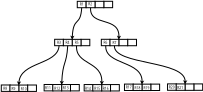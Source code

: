 <?xml version="1.0" encoding="UTF-8"?>
<dia:diagram xmlns:dia="http://www.lysator.liu.se/~alla/dia/">
  <dia:layer name="Background" visible="true" active="true">
    <dia:group>
      <dia:object type="Standard - Box" version="0" id="O0">
        <dia:attribute name="obj_pos">
          <dia:point val="3.891,-159.855"/>
        </dia:attribute>
        <dia:attribute name="obj_bb">
          <dia:rectangle val="3.876,-159.869;4.349,-159.52"/>
        </dia:attribute>
        <dia:attribute name="elem_corner">
          <dia:point val="3.891,-159.855"/>
        </dia:attribute>
        <dia:attribute name="elem_width">
          <dia:real val="0.444"/>
        </dia:attribute>
        <dia:attribute name="elem_height">
          <dia:real val="0.32"/>
        </dia:attribute>
        <dia:attribute name="border_width">
          <dia:real val="0.029"/>
        </dia:attribute>
        <dia:attribute name="show_background">
          <dia:boolean val="true"/>
        </dia:attribute>
      </dia:object>
      <dia:object type="Standard - Box" version="0" id="O1">
        <dia:attribute name="obj_pos">
          <dia:point val="5.215,-159.856"/>
        </dia:attribute>
        <dia:attribute name="obj_bb">
          <dia:rectangle val="5.201,-159.871;5.673,-159.521"/>
        </dia:attribute>
        <dia:attribute name="elem_corner">
          <dia:point val="5.215,-159.856"/>
        </dia:attribute>
        <dia:attribute name="elem_width">
          <dia:real val="0.444"/>
        </dia:attribute>
        <dia:attribute name="elem_height">
          <dia:real val="0.32"/>
        </dia:attribute>
        <dia:attribute name="border_width">
          <dia:real val="0.029"/>
        </dia:attribute>
        <dia:attribute name="show_background">
          <dia:boolean val="true"/>
        </dia:attribute>
      </dia:object>
      <dia:object type="Standard - Box" version="0" id="O2">
        <dia:attribute name="obj_pos">
          <dia:point val="4.775,-159.855"/>
        </dia:attribute>
        <dia:attribute name="obj_bb">
          <dia:rectangle val="4.761,-159.869;5.233,-159.52"/>
        </dia:attribute>
        <dia:attribute name="elem_corner">
          <dia:point val="4.775,-159.855"/>
        </dia:attribute>
        <dia:attribute name="elem_width">
          <dia:real val="0.444"/>
        </dia:attribute>
        <dia:attribute name="elem_height">
          <dia:real val="0.32"/>
        </dia:attribute>
        <dia:attribute name="border_width">
          <dia:real val="0.029"/>
        </dia:attribute>
        <dia:attribute name="show_background">
          <dia:boolean val="true"/>
        </dia:attribute>
      </dia:object>
      <dia:object type="Standard - Box" version="0" id="O3">
        <dia:attribute name="obj_pos">
          <dia:point val="4.334,-159.855"/>
        </dia:attribute>
        <dia:attribute name="obj_bb">
          <dia:rectangle val="4.32,-159.87;4.792,-159.521"/>
        </dia:attribute>
        <dia:attribute name="elem_corner">
          <dia:point val="4.334,-159.855"/>
        </dia:attribute>
        <dia:attribute name="elem_width">
          <dia:real val="0.444"/>
        </dia:attribute>
        <dia:attribute name="elem_height">
          <dia:real val="0.32"/>
        </dia:attribute>
        <dia:attribute name="border_width">
          <dia:real val="0.029"/>
        </dia:attribute>
        <dia:attribute name="show_background">
          <dia:boolean val="true"/>
        </dia:attribute>
      </dia:object>
      <dia:object type="Standard - Box" version="0" id="O4">
        <dia:attribute name="obj_pos">
          <dia:point val="2.76,-157.956"/>
        </dia:attribute>
        <dia:attribute name="obj_bb">
          <dia:rectangle val="2.745,-157.97;3.218,-157.621"/>
        </dia:attribute>
        <dia:attribute name="elem_corner">
          <dia:point val="2.76,-157.956"/>
        </dia:attribute>
        <dia:attribute name="elem_width">
          <dia:real val="0.444"/>
        </dia:attribute>
        <dia:attribute name="elem_height">
          <dia:real val="0.32"/>
        </dia:attribute>
        <dia:attribute name="border_width">
          <dia:real val="0.029"/>
        </dia:attribute>
        <dia:attribute name="show_background">
          <dia:boolean val="true"/>
        </dia:attribute>
      </dia:object>
      <dia:object type="Standard - Box" version="0" id="O5">
        <dia:attribute name="obj_pos">
          <dia:point val="4.074,-157.955"/>
        </dia:attribute>
        <dia:attribute name="obj_bb">
          <dia:rectangle val="4.059,-157.969;4.532,-157.62"/>
        </dia:attribute>
        <dia:attribute name="elem_corner">
          <dia:point val="4.074,-157.955"/>
        </dia:attribute>
        <dia:attribute name="elem_width">
          <dia:real val="0.444"/>
        </dia:attribute>
        <dia:attribute name="elem_height">
          <dia:real val="0.32"/>
        </dia:attribute>
        <dia:attribute name="border_width">
          <dia:real val="0.029"/>
        </dia:attribute>
        <dia:attribute name="show_background">
          <dia:boolean val="true"/>
        </dia:attribute>
      </dia:object>
      <dia:object type="Standard - Box" version="0" id="O6">
        <dia:attribute name="obj_pos">
          <dia:point val="3.634,-157.953"/>
        </dia:attribute>
        <dia:attribute name="obj_bb">
          <dia:rectangle val="3.619,-157.967;4.092,-157.618"/>
        </dia:attribute>
        <dia:attribute name="elem_corner">
          <dia:point val="3.634,-157.953"/>
        </dia:attribute>
        <dia:attribute name="elem_width">
          <dia:real val="0.444"/>
        </dia:attribute>
        <dia:attribute name="elem_height">
          <dia:real val="0.32"/>
        </dia:attribute>
        <dia:attribute name="border_width">
          <dia:real val="0.029"/>
        </dia:attribute>
        <dia:attribute name="show_background">
          <dia:boolean val="true"/>
        </dia:attribute>
      </dia:object>
      <dia:object type="Standard - Box" version="0" id="O7">
        <dia:attribute name="obj_pos">
          <dia:point val="3.193,-157.954"/>
        </dia:attribute>
        <dia:attribute name="obj_bb">
          <dia:rectangle val="3.178,-157.968;3.65,-157.619"/>
        </dia:attribute>
        <dia:attribute name="elem_corner">
          <dia:point val="3.193,-157.954"/>
        </dia:attribute>
        <dia:attribute name="elem_width">
          <dia:real val="0.444"/>
        </dia:attribute>
        <dia:attribute name="elem_height">
          <dia:real val="0.32"/>
        </dia:attribute>
        <dia:attribute name="border_width">
          <dia:real val="0.029"/>
        </dia:attribute>
        <dia:attribute name="show_background">
          <dia:boolean val="true"/>
        </dia:attribute>
      </dia:object>
      <dia:object type="Standard - Box" version="0" id="O8">
        <dia:attribute name="obj_pos">
          <dia:point val="0.092,-155.671"/>
        </dia:attribute>
        <dia:attribute name="obj_bb">
          <dia:rectangle val="0.078,-155.685;0.55,-155.336"/>
        </dia:attribute>
        <dia:attribute name="elem_corner">
          <dia:point val="0.092,-155.671"/>
        </dia:attribute>
        <dia:attribute name="elem_width">
          <dia:real val="0.444"/>
        </dia:attribute>
        <dia:attribute name="elem_height">
          <dia:real val="0.32"/>
        </dia:attribute>
        <dia:attribute name="border_width">
          <dia:real val="0.029"/>
        </dia:attribute>
        <dia:attribute name="show_background">
          <dia:boolean val="true"/>
        </dia:attribute>
      </dia:object>
      <dia:object type="Standard - Box" version="0" id="O9">
        <dia:attribute name="obj_pos">
          <dia:point val="1.406,-155.67"/>
        </dia:attribute>
        <dia:attribute name="obj_bb">
          <dia:rectangle val="1.392,-155.684;1.864,-155.335"/>
        </dia:attribute>
        <dia:attribute name="elem_corner">
          <dia:point val="1.406,-155.67"/>
        </dia:attribute>
        <dia:attribute name="elem_width">
          <dia:real val="0.444"/>
        </dia:attribute>
        <dia:attribute name="elem_height">
          <dia:real val="0.32"/>
        </dia:attribute>
        <dia:attribute name="border_width">
          <dia:real val="0.029"/>
        </dia:attribute>
        <dia:attribute name="show_background">
          <dia:boolean val="true"/>
        </dia:attribute>
      </dia:object>
      <dia:object type="Standard - Box" version="0" id="O10">
        <dia:attribute name="obj_pos">
          <dia:point val="0.966,-155.668"/>
        </dia:attribute>
        <dia:attribute name="obj_bb">
          <dia:rectangle val="0.952,-155.682;1.424,-155.333"/>
        </dia:attribute>
        <dia:attribute name="elem_corner">
          <dia:point val="0.966,-155.668"/>
        </dia:attribute>
        <dia:attribute name="elem_width">
          <dia:real val="0.444"/>
        </dia:attribute>
        <dia:attribute name="elem_height">
          <dia:real val="0.32"/>
        </dia:attribute>
        <dia:attribute name="border_width">
          <dia:real val="0.029"/>
        </dia:attribute>
        <dia:attribute name="show_background">
          <dia:boolean val="true"/>
        </dia:attribute>
      </dia:object>
      <dia:object type="Standard - Box" version="0" id="O11">
        <dia:attribute name="obj_pos">
          <dia:point val="0.525,-155.669"/>
        </dia:attribute>
        <dia:attribute name="obj_bb">
          <dia:rectangle val="0.511,-155.683;0.983,-155.334"/>
        </dia:attribute>
        <dia:attribute name="elem_corner">
          <dia:point val="0.525,-155.669"/>
        </dia:attribute>
        <dia:attribute name="elem_width">
          <dia:real val="0.444"/>
        </dia:attribute>
        <dia:attribute name="elem_height">
          <dia:real val="0.32"/>
        </dia:attribute>
        <dia:attribute name="border_width">
          <dia:real val="0.029"/>
        </dia:attribute>
        <dia:attribute name="show_background">
          <dia:boolean val="true"/>
        </dia:attribute>
      </dia:object>
      <dia:object type="Standard - Box" version="0" id="O12">
        <dia:attribute name="obj_pos">
          <dia:point val="5.094,-157.956"/>
        </dia:attribute>
        <dia:attribute name="obj_bb">
          <dia:rectangle val="5.08,-157.97;5.552,-157.621"/>
        </dia:attribute>
        <dia:attribute name="elem_corner">
          <dia:point val="5.094,-157.956"/>
        </dia:attribute>
        <dia:attribute name="elem_width">
          <dia:real val="0.444"/>
        </dia:attribute>
        <dia:attribute name="elem_height">
          <dia:real val="0.32"/>
        </dia:attribute>
        <dia:attribute name="border_width">
          <dia:real val="0.029"/>
        </dia:attribute>
        <dia:attribute name="show_background">
          <dia:boolean val="true"/>
        </dia:attribute>
      </dia:object>
      <dia:object type="Standard - Box" version="0" id="O13">
        <dia:attribute name="obj_pos">
          <dia:point val="6.408,-157.954"/>
        </dia:attribute>
        <dia:attribute name="obj_bb">
          <dia:rectangle val="6.394,-157.969;6.866,-157.62"/>
        </dia:attribute>
        <dia:attribute name="elem_corner">
          <dia:point val="6.408,-157.954"/>
        </dia:attribute>
        <dia:attribute name="elem_width">
          <dia:real val="0.444"/>
        </dia:attribute>
        <dia:attribute name="elem_height">
          <dia:real val="0.32"/>
        </dia:attribute>
        <dia:attribute name="border_width">
          <dia:real val="0.029"/>
        </dia:attribute>
        <dia:attribute name="show_background">
          <dia:boolean val="true"/>
        </dia:attribute>
      </dia:object>
      <dia:object type="Standard - Box" version="0" id="O14">
        <dia:attribute name="obj_pos">
          <dia:point val="5.968,-157.953"/>
        </dia:attribute>
        <dia:attribute name="obj_bb">
          <dia:rectangle val="5.954,-157.967;6.426,-157.618"/>
        </dia:attribute>
        <dia:attribute name="elem_corner">
          <dia:point val="5.968,-157.953"/>
        </dia:attribute>
        <dia:attribute name="elem_width">
          <dia:real val="0.444"/>
        </dia:attribute>
        <dia:attribute name="elem_height">
          <dia:real val="0.32"/>
        </dia:attribute>
        <dia:attribute name="border_width">
          <dia:real val="0.029"/>
        </dia:attribute>
        <dia:attribute name="show_background">
          <dia:boolean val="true"/>
        </dia:attribute>
      </dia:object>
      <dia:object type="Standard - Box" version="0" id="O15">
        <dia:attribute name="obj_pos">
          <dia:point val="5.527,-157.954"/>
        </dia:attribute>
        <dia:attribute name="obj_bb">
          <dia:rectangle val="5.513,-157.968;5.985,-157.619"/>
        </dia:attribute>
        <dia:attribute name="elem_corner">
          <dia:point val="5.527,-157.954"/>
        </dia:attribute>
        <dia:attribute name="elem_width">
          <dia:real val="0.444"/>
        </dia:attribute>
        <dia:attribute name="elem_height">
          <dia:real val="0.32"/>
        </dia:attribute>
        <dia:attribute name="border_width">
          <dia:real val="0.029"/>
        </dia:attribute>
        <dia:attribute name="show_background">
          <dia:boolean val="true"/>
        </dia:attribute>
      </dia:object>
      <dia:object type="Standard - Box" version="0" id="O16">
        <dia:attribute name="obj_pos">
          <dia:point val="2.234,-155.696"/>
        </dia:attribute>
        <dia:attribute name="obj_bb">
          <dia:rectangle val="2.22,-155.71;2.692,-155.361"/>
        </dia:attribute>
        <dia:attribute name="elem_corner">
          <dia:point val="2.234,-155.696"/>
        </dia:attribute>
        <dia:attribute name="elem_width">
          <dia:real val="0.444"/>
        </dia:attribute>
        <dia:attribute name="elem_height">
          <dia:real val="0.32"/>
        </dia:attribute>
        <dia:attribute name="border_width">
          <dia:real val="0.029"/>
        </dia:attribute>
        <dia:attribute name="show_background">
          <dia:boolean val="true"/>
        </dia:attribute>
      </dia:object>
      <dia:object type="Standard - Box" version="0" id="O17">
        <dia:attribute name="obj_pos">
          <dia:point val="3.548,-155.695"/>
        </dia:attribute>
        <dia:attribute name="obj_bb">
          <dia:rectangle val="3.534,-155.709;4.006,-155.36"/>
        </dia:attribute>
        <dia:attribute name="elem_corner">
          <dia:point val="3.548,-155.695"/>
        </dia:attribute>
        <dia:attribute name="elem_width">
          <dia:real val="0.444"/>
        </dia:attribute>
        <dia:attribute name="elem_height">
          <dia:real val="0.32"/>
        </dia:attribute>
        <dia:attribute name="border_width">
          <dia:real val="0.029"/>
        </dia:attribute>
        <dia:attribute name="show_background">
          <dia:boolean val="true"/>
        </dia:attribute>
      </dia:object>
      <dia:object type="Standard - Box" version="0" id="O18">
        <dia:attribute name="obj_pos">
          <dia:point val="3.108,-155.693"/>
        </dia:attribute>
        <dia:attribute name="obj_bb">
          <dia:rectangle val="3.094,-155.707;3.566,-155.358"/>
        </dia:attribute>
        <dia:attribute name="elem_corner">
          <dia:point val="3.108,-155.693"/>
        </dia:attribute>
        <dia:attribute name="elem_width">
          <dia:real val="0.444"/>
        </dia:attribute>
        <dia:attribute name="elem_height">
          <dia:real val="0.32"/>
        </dia:attribute>
        <dia:attribute name="border_width">
          <dia:real val="0.029"/>
        </dia:attribute>
        <dia:attribute name="show_background">
          <dia:boolean val="true"/>
        </dia:attribute>
      </dia:object>
      <dia:object type="Standard - Box" version="0" id="O19">
        <dia:attribute name="obj_pos">
          <dia:point val="2.667,-155.694"/>
        </dia:attribute>
        <dia:attribute name="obj_bb">
          <dia:rectangle val="2.652,-155.708;3.125,-155.359"/>
        </dia:attribute>
        <dia:attribute name="elem_corner">
          <dia:point val="2.667,-155.694"/>
        </dia:attribute>
        <dia:attribute name="elem_width">
          <dia:real val="0.444"/>
        </dia:attribute>
        <dia:attribute name="elem_height">
          <dia:real val="0.32"/>
        </dia:attribute>
        <dia:attribute name="border_width">
          <dia:real val="0.029"/>
        </dia:attribute>
        <dia:attribute name="show_background">
          <dia:boolean val="true"/>
        </dia:attribute>
      </dia:object>
      <dia:object type="Standard - Box" version="0" id="O20">
        <dia:attribute name="obj_pos">
          <dia:point val="4.236,-155.693"/>
        </dia:attribute>
        <dia:attribute name="obj_bb">
          <dia:rectangle val="4.222,-155.708;4.694,-155.359"/>
        </dia:attribute>
        <dia:attribute name="elem_corner">
          <dia:point val="4.236,-155.693"/>
        </dia:attribute>
        <dia:attribute name="elem_width">
          <dia:real val="0.444"/>
        </dia:attribute>
        <dia:attribute name="elem_height">
          <dia:real val="0.32"/>
        </dia:attribute>
        <dia:attribute name="border_width">
          <dia:real val="0.029"/>
        </dia:attribute>
        <dia:attribute name="show_background">
          <dia:boolean val="true"/>
        </dia:attribute>
      </dia:object>
      <dia:object type="Standard - Box" version="0" id="O21">
        <dia:attribute name="obj_pos">
          <dia:point val="5.55,-155.692"/>
        </dia:attribute>
        <dia:attribute name="obj_bb">
          <dia:rectangle val="5.536,-155.706;6.008,-155.357"/>
        </dia:attribute>
        <dia:attribute name="elem_corner">
          <dia:point val="5.55,-155.692"/>
        </dia:attribute>
        <dia:attribute name="elem_width">
          <dia:real val="0.444"/>
        </dia:attribute>
        <dia:attribute name="elem_height">
          <dia:real val="0.32"/>
        </dia:attribute>
        <dia:attribute name="border_width">
          <dia:real val="0.029"/>
        </dia:attribute>
        <dia:attribute name="show_background">
          <dia:boolean val="true"/>
        </dia:attribute>
      </dia:object>
      <dia:object type="Standard - Box" version="0" id="O22">
        <dia:attribute name="obj_pos">
          <dia:point val="5.11,-155.69"/>
        </dia:attribute>
        <dia:attribute name="obj_bb">
          <dia:rectangle val="5.096,-155.705;5.568,-155.356"/>
        </dia:attribute>
        <dia:attribute name="elem_corner">
          <dia:point val="5.11,-155.69"/>
        </dia:attribute>
        <dia:attribute name="elem_width">
          <dia:real val="0.444"/>
        </dia:attribute>
        <dia:attribute name="elem_height">
          <dia:real val="0.32"/>
        </dia:attribute>
        <dia:attribute name="border_width">
          <dia:real val="0.029"/>
        </dia:attribute>
        <dia:attribute name="show_background">
          <dia:boolean val="true"/>
        </dia:attribute>
      </dia:object>
      <dia:object type="Standard - Box" version="0" id="O23">
        <dia:attribute name="obj_pos">
          <dia:point val="4.669,-155.691"/>
        </dia:attribute>
        <dia:attribute name="obj_bb">
          <dia:rectangle val="4.655,-155.706;5.127,-155.357"/>
        </dia:attribute>
        <dia:attribute name="elem_corner">
          <dia:point val="4.669,-155.691"/>
        </dia:attribute>
        <dia:attribute name="elem_width">
          <dia:real val="0.444"/>
        </dia:attribute>
        <dia:attribute name="elem_height">
          <dia:real val="0.32"/>
        </dia:attribute>
        <dia:attribute name="border_width">
          <dia:real val="0.029"/>
        </dia:attribute>
        <dia:attribute name="show_background">
          <dia:boolean val="true"/>
        </dia:attribute>
      </dia:object>
      <dia:object type="Standard - Box" version="0" id="O24">
        <dia:attribute name="obj_pos">
          <dia:point val="6.251,-155.716"/>
        </dia:attribute>
        <dia:attribute name="obj_bb">
          <dia:rectangle val="6.237,-155.73;6.709,-155.381"/>
        </dia:attribute>
        <dia:attribute name="elem_corner">
          <dia:point val="6.251,-155.716"/>
        </dia:attribute>
        <dia:attribute name="elem_width">
          <dia:real val="0.444"/>
        </dia:attribute>
        <dia:attribute name="elem_height">
          <dia:real val="0.32"/>
        </dia:attribute>
        <dia:attribute name="border_width">
          <dia:real val="0.029"/>
        </dia:attribute>
        <dia:attribute name="show_background">
          <dia:boolean val="true"/>
        </dia:attribute>
      </dia:object>
      <dia:object type="Standard - Box" version="0" id="O25">
        <dia:attribute name="obj_pos">
          <dia:point val="7.565,-155.715"/>
        </dia:attribute>
        <dia:attribute name="obj_bb">
          <dia:rectangle val="7.551,-155.729;8.023,-155.38"/>
        </dia:attribute>
        <dia:attribute name="elem_corner">
          <dia:point val="7.565,-155.715"/>
        </dia:attribute>
        <dia:attribute name="elem_width">
          <dia:real val="0.444"/>
        </dia:attribute>
        <dia:attribute name="elem_height">
          <dia:real val="0.32"/>
        </dia:attribute>
        <dia:attribute name="border_width">
          <dia:real val="0.029"/>
        </dia:attribute>
        <dia:attribute name="show_background">
          <dia:boolean val="true"/>
        </dia:attribute>
      </dia:object>
      <dia:object type="Standard - Box" version="0" id="O26">
        <dia:attribute name="obj_pos">
          <dia:point val="7.125,-155.713"/>
        </dia:attribute>
        <dia:attribute name="obj_bb">
          <dia:rectangle val="7.111,-155.727;7.583,-155.378"/>
        </dia:attribute>
        <dia:attribute name="elem_corner">
          <dia:point val="7.125,-155.713"/>
        </dia:attribute>
        <dia:attribute name="elem_width">
          <dia:real val="0.444"/>
        </dia:attribute>
        <dia:attribute name="elem_height">
          <dia:real val="0.32"/>
        </dia:attribute>
        <dia:attribute name="border_width">
          <dia:real val="0.029"/>
        </dia:attribute>
        <dia:attribute name="show_background">
          <dia:boolean val="true"/>
        </dia:attribute>
      </dia:object>
      <dia:object type="Standard - Box" version="0" id="O27">
        <dia:attribute name="obj_pos">
          <dia:point val="6.684,-155.714"/>
        </dia:attribute>
        <dia:attribute name="obj_bb">
          <dia:rectangle val="6.67,-155.728;7.142,-155.379"/>
        </dia:attribute>
        <dia:attribute name="elem_corner">
          <dia:point val="6.684,-155.714"/>
        </dia:attribute>
        <dia:attribute name="elem_width">
          <dia:real val="0.444"/>
        </dia:attribute>
        <dia:attribute name="elem_height">
          <dia:real val="0.32"/>
        </dia:attribute>
        <dia:attribute name="border_width">
          <dia:real val="0.029"/>
        </dia:attribute>
        <dia:attribute name="show_background">
          <dia:boolean val="true"/>
        </dia:attribute>
      </dia:object>
      <dia:object type="Standard - Box" version="0" id="O28">
        <dia:attribute name="obj_pos">
          <dia:point val="8.404,-155.726"/>
        </dia:attribute>
        <dia:attribute name="obj_bb">
          <dia:rectangle val="8.389,-155.74;8.862,-155.391"/>
        </dia:attribute>
        <dia:attribute name="elem_corner">
          <dia:point val="8.404,-155.726"/>
        </dia:attribute>
        <dia:attribute name="elem_width">
          <dia:real val="0.444"/>
        </dia:attribute>
        <dia:attribute name="elem_height">
          <dia:real val="0.32"/>
        </dia:attribute>
        <dia:attribute name="border_width">
          <dia:real val="0.029"/>
        </dia:attribute>
        <dia:attribute name="show_background">
          <dia:boolean val="true"/>
        </dia:attribute>
      </dia:object>
      <dia:object type="Standard - Box" version="0" id="O29">
        <dia:attribute name="obj_pos">
          <dia:point val="9.718,-155.725"/>
        </dia:attribute>
        <dia:attribute name="obj_bb">
          <dia:rectangle val="9.703,-155.739;10.176,-155.39"/>
        </dia:attribute>
        <dia:attribute name="elem_corner">
          <dia:point val="9.718,-155.725"/>
        </dia:attribute>
        <dia:attribute name="elem_width">
          <dia:real val="0.444"/>
        </dia:attribute>
        <dia:attribute name="elem_height">
          <dia:real val="0.32"/>
        </dia:attribute>
        <dia:attribute name="border_width">
          <dia:real val="0.029"/>
        </dia:attribute>
        <dia:attribute name="show_background">
          <dia:boolean val="true"/>
        </dia:attribute>
      </dia:object>
      <dia:object type="Standard - Box" version="0" id="O30">
        <dia:attribute name="obj_pos">
          <dia:point val="9.278,-155.723"/>
        </dia:attribute>
        <dia:attribute name="obj_bb">
          <dia:rectangle val="9.263,-155.737;9.736,-155.388"/>
        </dia:attribute>
        <dia:attribute name="elem_corner">
          <dia:point val="9.278,-155.723"/>
        </dia:attribute>
        <dia:attribute name="elem_width">
          <dia:real val="0.444"/>
        </dia:attribute>
        <dia:attribute name="elem_height">
          <dia:real val="0.32"/>
        </dia:attribute>
        <dia:attribute name="border_width">
          <dia:real val="0.029"/>
        </dia:attribute>
        <dia:attribute name="show_background">
          <dia:boolean val="true"/>
        </dia:attribute>
      </dia:object>
      <dia:object type="Standard - Box" version="0" id="O31">
        <dia:attribute name="obj_pos">
          <dia:point val="8.837,-155.724"/>
        </dia:attribute>
        <dia:attribute name="obj_bb">
          <dia:rectangle val="8.822,-155.738;9.294,-155.389"/>
        </dia:attribute>
        <dia:attribute name="elem_corner">
          <dia:point val="8.837,-155.724"/>
        </dia:attribute>
        <dia:attribute name="elem_width">
          <dia:real val="0.444"/>
        </dia:attribute>
        <dia:attribute name="elem_height">
          <dia:real val="0.32"/>
        </dia:attribute>
        <dia:attribute name="border_width">
          <dia:real val="0.029"/>
        </dia:attribute>
        <dia:attribute name="show_background">
          <dia:boolean val="true"/>
        </dia:attribute>
      </dia:object>
      <dia:object type="Standard - BezierLine" version="0" id="O32">
        <dia:attribute name="obj_pos">
          <dia:point val="4.113,-159.534"/>
        </dia:attribute>
        <dia:attribute name="obj_bb">
          <dia:rectangle val="3.561,-159.55;4.128,-157.954"/>
        </dia:attribute>
        <dia:attribute name="bez_points">
          <dia:point val="4.113,-159.534"/>
          <dia:point val="4.054,-158.555"/>
          <dia:point val="3.69,-159.143"/>
          <dia:point val="3.636,-157.954"/>
        </dia:attribute>
        <dia:attribute name="corner_types">
          <dia:enum val="0"/>
          <dia:enum val="0"/>
        </dia:attribute>
        <dia:attribute name="line_width">
          <dia:real val="0.029"/>
        </dia:attribute>
        <dia:attribute name="end_arrow">
          <dia:enum val="22"/>
        </dia:attribute>
        <dia:attribute name="end_arrow_length">
          <dia:real val="0.1"/>
        </dia:attribute>
        <dia:attribute name="end_arrow_width">
          <dia:real val="0.1"/>
        </dia:attribute>
        <dia:connections>
          <dia:connection handle="0" to="O0" connection="6"/>
          <dia:connection handle="3" to="O7" connection="2"/>
        </dia:connections>
      </dia:object>
      <dia:object type="Standard - BezierLine" version="0" id="O33">
        <dia:attribute name="obj_pos">
          <dia:point val="4.556,-159.535"/>
        </dia:attribute>
        <dia:attribute name="obj_bb">
          <dia:rectangle val="4.54,-159.55;6.058,-157.953"/>
        </dia:attribute>
        <dia:attribute name="bez_points">
          <dia:point val="4.556,-159.535"/>
          <dia:point val="4.498,-158.556"/>
          <dia:point val="6.022,-159.142"/>
          <dia:point val="5.968,-157.953"/>
        </dia:attribute>
        <dia:attribute name="corner_types">
          <dia:enum val="0"/>
          <dia:enum val="0"/>
        </dia:attribute>
        <dia:attribute name="line_width">
          <dia:real val="0.029"/>
        </dia:attribute>
        <dia:attribute name="end_arrow">
          <dia:enum val="22"/>
        </dia:attribute>
        <dia:attribute name="end_arrow_length">
          <dia:real val="0.1"/>
        </dia:attribute>
        <dia:attribute name="end_arrow_width">
          <dia:real val="0.1"/>
        </dia:attribute>
        <dia:connections>
          <dia:connection handle="0" to="O3" connection="6"/>
          <dia:connection handle="3" to="O14" connection="0"/>
        </dia:connections>
      </dia:object>
      <dia:object type="Standard - BezierLine" version="0" id="O34">
        <dia:attribute name="obj_pos">
          <dia:point val="3.414,-157.633"/>
        </dia:attribute>
        <dia:attribute name="obj_bb">
          <dia:rectangle val="3.036,-157.649;3.43,-155.694"/>
        </dia:attribute>
        <dia:attribute name="bez_points">
          <dia:point val="3.414,-157.633"/>
          <dia:point val="3.356,-156.654"/>
          <dia:point val="3.164,-156.883"/>
          <dia:point val="3.11,-155.694"/>
        </dia:attribute>
        <dia:attribute name="corner_types">
          <dia:enum val="0"/>
          <dia:enum val="0"/>
        </dia:attribute>
        <dia:attribute name="line_width">
          <dia:real val="0.029"/>
        </dia:attribute>
        <dia:attribute name="end_arrow">
          <dia:enum val="22"/>
        </dia:attribute>
        <dia:attribute name="end_arrow_length">
          <dia:real val="0.1"/>
        </dia:attribute>
        <dia:attribute name="end_arrow_width">
          <dia:real val="0.1"/>
        </dia:attribute>
        <dia:connections>
          <dia:connection handle="0" to="O7" connection="6"/>
          <dia:connection handle="3" to="O19" connection="2"/>
        </dia:connections>
      </dia:object>
      <dia:object type="Standard - BezierLine" version="0" id="O35">
        <dia:attribute name="obj_pos">
          <dia:point val="2.981,-157.635"/>
        </dia:attribute>
        <dia:attribute name="obj_bb">
          <dia:rectangle val="0.894,-157.651;2.997,-155.669"/>
        </dia:attribute>
        <dia:attribute name="bez_points">
          <dia:point val="2.981,-157.635"/>
          <dia:point val="2.923,-156.656"/>
          <dia:point val="1.022,-156.858"/>
          <dia:point val="0.968,-155.669"/>
        </dia:attribute>
        <dia:attribute name="corner_types">
          <dia:enum val="0"/>
          <dia:enum val="0"/>
        </dia:attribute>
        <dia:attribute name="line_width">
          <dia:real val="0.029"/>
        </dia:attribute>
        <dia:attribute name="end_arrow">
          <dia:enum val="22"/>
        </dia:attribute>
        <dia:attribute name="end_arrow_length">
          <dia:real val="0.1"/>
        </dia:attribute>
        <dia:attribute name="end_arrow_width">
          <dia:real val="0.1"/>
        </dia:attribute>
        <dia:connections>
          <dia:connection handle="0" to="O4" connection="6"/>
          <dia:connection handle="3" to="O11" connection="2"/>
        </dia:connections>
      </dia:object>
      <dia:object type="Standard - BezierLine" version="0" id="O36">
        <dia:attribute name="obj_pos">
          <dia:point val="3.855,-157.633"/>
        </dia:attribute>
        <dia:attribute name="obj_bb">
          <dia:rectangle val="3.839,-157.648;5.202,-155.691"/>
        </dia:attribute>
        <dia:attribute name="bez_points">
          <dia:point val="3.855,-157.633"/>
          <dia:point val="3.797,-156.653"/>
          <dia:point val="5.167,-156.88"/>
          <dia:point val="5.113,-155.691"/>
        </dia:attribute>
        <dia:attribute name="corner_types">
          <dia:enum val="0"/>
          <dia:enum val="0"/>
        </dia:attribute>
        <dia:attribute name="line_width">
          <dia:real val="0.029"/>
        </dia:attribute>
        <dia:attribute name="end_arrow">
          <dia:enum val="22"/>
        </dia:attribute>
        <dia:attribute name="end_arrow_length">
          <dia:real val="0.1"/>
        </dia:attribute>
        <dia:attribute name="end_arrow_width">
          <dia:real val="0.1"/>
        </dia:attribute>
        <dia:connections>
          <dia:connection handle="0" to="O6" connection="6"/>
          <dia:connection handle="3" to="O23" connection="2"/>
        </dia:connections>
      </dia:object>
      <dia:object type="Standard - BezierLine" version="0" id="O37">
        <dia:attribute name="obj_pos">
          <dia:point val="5.316,-157.635"/>
        </dia:attribute>
        <dia:attribute name="obj_bb">
          <dia:rectangle val="5.3,-157.651;7.215,-155.713"/>
        </dia:attribute>
        <dia:attribute name="bez_points">
          <dia:point val="5.316,-157.635"/>
          <dia:point val="5.258,-156.656"/>
          <dia:point val="7.179,-156.902"/>
          <dia:point val="7.125,-155.713"/>
        </dia:attribute>
        <dia:attribute name="corner_types">
          <dia:enum val="0"/>
          <dia:enum val="0"/>
        </dia:attribute>
        <dia:attribute name="line_width">
          <dia:real val="0.029"/>
        </dia:attribute>
        <dia:attribute name="end_arrow">
          <dia:enum val="22"/>
        </dia:attribute>
        <dia:attribute name="end_arrow_length">
          <dia:real val="0.1"/>
        </dia:attribute>
        <dia:attribute name="end_arrow_width">
          <dia:real val="0.1"/>
        </dia:attribute>
        <dia:connections>
          <dia:connection handle="0" to="O12" connection="6"/>
          <dia:connection handle="3" to="O26" connection="0"/>
        </dia:connections>
      </dia:object>
      <dia:object type="Standard - BezierLine" version="0" id="O38">
        <dia:attribute name="obj_pos">
          <dia:point val="5.749,-157.633"/>
        </dia:attribute>
        <dia:attribute name="obj_bb">
          <dia:rectangle val="5.734,-157.649;9.37,-155.724"/>
        </dia:attribute>
        <dia:attribute name="bez_points">
          <dia:point val="5.749,-157.633"/>
          <dia:point val="5.691,-156.654"/>
          <dia:point val="9.334,-156.913"/>
          <dia:point val="9.28,-155.724"/>
        </dia:attribute>
        <dia:attribute name="corner_types">
          <dia:enum val="0"/>
          <dia:enum val="0"/>
        </dia:attribute>
        <dia:attribute name="line_width">
          <dia:real val="0.029"/>
        </dia:attribute>
        <dia:attribute name="end_arrow">
          <dia:enum val="22"/>
        </dia:attribute>
        <dia:attribute name="end_arrow_length">
          <dia:real val="0.1"/>
        </dia:attribute>
        <dia:attribute name="end_arrow_width">
          <dia:real val="0.1"/>
        </dia:attribute>
        <dia:connections>
          <dia:connection handle="0" to="O15" connection="6"/>
          <dia:connection handle="3" to="O31" connection="2"/>
        </dia:connections>
      </dia:object>
      <dia:object type="Standard - Text" version="1" id="O39">
        <dia:attribute name="obj_pos">
          <dia:point val="4.013,-159.647"/>
        </dia:attribute>
        <dia:attribute name="obj_bb">
          <dia:rectangle val="4.013,-159.8;4.228,-159.607"/>
        </dia:attribute>
        <dia:attribute name="text">
          <dia:composite type="text">
            <dia:attribute name="string">
              <dia:string>#R1#</dia:string>
            </dia:attribute>
            <dia:attribute name="font">
              <dia:font family="sans" style="0" name="Helvetica"/>
            </dia:attribute>
            <dia:attribute name="height">
              <dia:real val="0.203"/>
            </dia:attribute>
            <dia:attribute name="pos">
              <dia:point val="4.013,-159.647"/>
            </dia:attribute>
            <dia:attribute name="color">
              <dia:color val="#000000"/>
            </dia:attribute>
            <dia:attribute name="alignment">
              <dia:enum val="0"/>
            </dia:attribute>
          </dia:composite>
        </dia:attribute>
        <dia:attribute name="valign">
          <dia:enum val="3"/>
        </dia:attribute>
      </dia:object>
      <dia:object type="Standard - Text" version="1" id="O40">
        <dia:attribute name="obj_pos">
          <dia:point val="4.437,-159.665"/>
        </dia:attribute>
        <dia:attribute name="obj_bb">
          <dia:rectangle val="4.437,-159.817;4.652,-159.625"/>
        </dia:attribute>
        <dia:attribute name="text">
          <dia:composite type="text">
            <dia:attribute name="string">
              <dia:string>#R2#</dia:string>
            </dia:attribute>
            <dia:attribute name="font">
              <dia:font family="sans" style="0" name="Helvetica"/>
            </dia:attribute>
            <dia:attribute name="height">
              <dia:real val="0.203"/>
            </dia:attribute>
            <dia:attribute name="pos">
              <dia:point val="4.437,-159.665"/>
            </dia:attribute>
            <dia:attribute name="color">
              <dia:color val="#000000"/>
            </dia:attribute>
            <dia:attribute name="alignment">
              <dia:enum val="0"/>
            </dia:attribute>
          </dia:composite>
        </dia:attribute>
        <dia:attribute name="valign">
          <dia:enum val="3"/>
        </dia:attribute>
      </dia:object>
      <dia:object type="Standard - Text" version="1" id="O41">
        <dia:attribute name="obj_pos">
          <dia:point val="2.882,-157.738"/>
        </dia:attribute>
        <dia:attribute name="obj_bb">
          <dia:rectangle val="2.882,-157.891;3.097,-157.698"/>
        </dia:attribute>
        <dia:attribute name="text">
          <dia:composite type="text">
            <dia:attribute name="string">
              <dia:string>#R3#</dia:string>
            </dia:attribute>
            <dia:attribute name="font">
              <dia:font family="sans" style="0" name="Helvetica"/>
            </dia:attribute>
            <dia:attribute name="height">
              <dia:real val="0.203"/>
            </dia:attribute>
            <dia:attribute name="pos">
              <dia:point val="2.882,-157.738"/>
            </dia:attribute>
            <dia:attribute name="color">
              <dia:color val="#000000"/>
            </dia:attribute>
            <dia:attribute name="alignment">
              <dia:enum val="0"/>
            </dia:attribute>
          </dia:composite>
        </dia:attribute>
        <dia:attribute name="valign">
          <dia:enum val="3"/>
        </dia:attribute>
      </dia:object>
      <dia:object type="Standard - Text" version="1" id="O42">
        <dia:attribute name="obj_pos">
          <dia:point val="3.306,-157.738"/>
        </dia:attribute>
        <dia:attribute name="obj_bb">
          <dia:rectangle val="3.306,-157.891;3.521,-157.698"/>
        </dia:attribute>
        <dia:attribute name="text">
          <dia:composite type="text">
            <dia:attribute name="string">
              <dia:string>#R4#</dia:string>
            </dia:attribute>
            <dia:attribute name="font">
              <dia:font family="sans" style="0" name="Helvetica"/>
            </dia:attribute>
            <dia:attribute name="height">
              <dia:real val="0.203"/>
            </dia:attribute>
            <dia:attribute name="pos">
              <dia:point val="3.306,-157.738"/>
            </dia:attribute>
            <dia:attribute name="color">
              <dia:color val="#000000"/>
            </dia:attribute>
            <dia:attribute name="alignment">
              <dia:enum val="0"/>
            </dia:attribute>
          </dia:composite>
        </dia:attribute>
        <dia:attribute name="valign">
          <dia:enum val="3"/>
        </dia:attribute>
      </dia:object>
      <dia:object type="Standard - Text" version="1" id="O43">
        <dia:attribute name="obj_pos">
          <dia:point val="3.766,-157.738"/>
        </dia:attribute>
        <dia:attribute name="obj_bb">
          <dia:rectangle val="3.766,-157.891;3.981,-157.698"/>
        </dia:attribute>
        <dia:attribute name="text">
          <dia:composite type="text">
            <dia:attribute name="string">
              <dia:string>#R5#</dia:string>
            </dia:attribute>
            <dia:attribute name="font">
              <dia:font family="sans" style="0" name="Helvetica"/>
            </dia:attribute>
            <dia:attribute name="height">
              <dia:real val="0.203"/>
            </dia:attribute>
            <dia:attribute name="pos">
              <dia:point val="3.766,-157.738"/>
            </dia:attribute>
            <dia:attribute name="color">
              <dia:color val="#000000"/>
            </dia:attribute>
            <dia:attribute name="alignment">
              <dia:enum val="0"/>
            </dia:attribute>
          </dia:composite>
        </dia:attribute>
        <dia:attribute name="valign">
          <dia:enum val="3"/>
        </dia:attribute>
      </dia:object>
      <dia:object type="Standard - Text" version="1" id="O44">
        <dia:attribute name="obj_pos">
          <dia:point val="5.197,-157.738"/>
        </dia:attribute>
        <dia:attribute name="obj_bb">
          <dia:rectangle val="5.197,-157.891;5.412,-157.698"/>
        </dia:attribute>
        <dia:attribute name="text">
          <dia:composite type="text">
            <dia:attribute name="string">
              <dia:string>#R6#</dia:string>
            </dia:attribute>
            <dia:attribute name="font">
              <dia:font family="sans" style="0" name="Helvetica"/>
            </dia:attribute>
            <dia:attribute name="height">
              <dia:real val="0.203"/>
            </dia:attribute>
            <dia:attribute name="pos">
              <dia:point val="5.197,-157.738"/>
            </dia:attribute>
            <dia:attribute name="color">
              <dia:color val="#000000"/>
            </dia:attribute>
            <dia:attribute name="alignment">
              <dia:enum val="0"/>
            </dia:attribute>
          </dia:composite>
        </dia:attribute>
        <dia:attribute name="valign">
          <dia:enum val="3"/>
        </dia:attribute>
      </dia:object>
      <dia:object type="Standard - Text" version="1" id="O45">
        <dia:attribute name="obj_pos">
          <dia:point val="5.657,-157.721"/>
        </dia:attribute>
        <dia:attribute name="obj_bb">
          <dia:rectangle val="5.657,-157.873;5.872,-157.681"/>
        </dia:attribute>
        <dia:attribute name="text">
          <dia:composite type="text">
            <dia:attribute name="string">
              <dia:string>#R7#</dia:string>
            </dia:attribute>
            <dia:attribute name="font">
              <dia:font family="sans" style="0" name="Helvetica"/>
            </dia:attribute>
            <dia:attribute name="height">
              <dia:real val="0.203"/>
            </dia:attribute>
            <dia:attribute name="pos">
              <dia:point val="5.657,-157.721"/>
            </dia:attribute>
            <dia:attribute name="color">
              <dia:color val="#000000"/>
            </dia:attribute>
            <dia:attribute name="alignment">
              <dia:enum val="0"/>
            </dia:attribute>
          </dia:composite>
        </dia:attribute>
        <dia:attribute name="valign">
          <dia:enum val="3"/>
        </dia:attribute>
      </dia:object>
      <dia:object type="Standard - Text" version="1" id="O46">
        <dia:attribute name="obj_pos">
          <dia:point val="0.195,-155.44"/>
        </dia:attribute>
        <dia:attribute name="obj_bb">
          <dia:rectangle val="0.195,-155.593;0.41,-155.4"/>
        </dia:attribute>
        <dia:attribute name="text">
          <dia:composite type="text">
            <dia:attribute name="string">
              <dia:string>#R8#</dia:string>
            </dia:attribute>
            <dia:attribute name="font">
              <dia:font family="sans" style="0" name="Helvetica"/>
            </dia:attribute>
            <dia:attribute name="height">
              <dia:real val="0.203"/>
            </dia:attribute>
            <dia:attribute name="pos">
              <dia:point val="0.195,-155.44"/>
            </dia:attribute>
            <dia:attribute name="color">
              <dia:color val="#000000"/>
            </dia:attribute>
            <dia:attribute name="alignment">
              <dia:enum val="0"/>
            </dia:attribute>
          </dia:composite>
        </dia:attribute>
        <dia:attribute name="valign">
          <dia:enum val="3"/>
        </dia:attribute>
      </dia:object>
      <dia:object type="Standard - Text" version="1" id="O47">
        <dia:attribute name="obj_pos">
          <dia:point val="0.602,-155.423"/>
        </dia:attribute>
        <dia:attribute name="obj_bb">
          <dia:rectangle val="0.602,-155.575;0.817,-155.383"/>
        </dia:attribute>
        <dia:attribute name="text">
          <dia:composite type="text">
            <dia:attribute name="string">
              <dia:string>#R9#</dia:string>
            </dia:attribute>
            <dia:attribute name="font">
              <dia:font family="sans" style="0" name="Helvetica"/>
            </dia:attribute>
            <dia:attribute name="height">
              <dia:real val="0.203"/>
            </dia:attribute>
            <dia:attribute name="pos">
              <dia:point val="0.602,-155.423"/>
            </dia:attribute>
            <dia:attribute name="color">
              <dia:color val="#000000"/>
            </dia:attribute>
            <dia:attribute name="alignment">
              <dia:enum val="0"/>
            </dia:attribute>
          </dia:composite>
        </dia:attribute>
        <dia:attribute name="valign">
          <dia:enum val="3"/>
        </dia:attribute>
      </dia:object>
      <dia:object type="Standard - Text" version="1" id="O48">
        <dia:attribute name="obj_pos">
          <dia:point val="1.061,-155.405"/>
        </dia:attribute>
        <dia:attribute name="obj_bb">
          <dia:rectangle val="1.061,-155.557;1.379,-155.365"/>
        </dia:attribute>
        <dia:attribute name="text">
          <dia:composite type="text">
            <dia:attribute name="string">
              <dia:string>#R10#</dia:string>
            </dia:attribute>
            <dia:attribute name="font">
              <dia:font family="sans" style="0" name="Helvetica"/>
            </dia:attribute>
            <dia:attribute name="height">
              <dia:real val="0.203"/>
            </dia:attribute>
            <dia:attribute name="pos">
              <dia:point val="1.061,-155.405"/>
            </dia:attribute>
            <dia:attribute name="color">
              <dia:color val="#000000"/>
            </dia:attribute>
            <dia:attribute name="alignment">
              <dia:enum val="0"/>
            </dia:attribute>
          </dia:composite>
        </dia:attribute>
        <dia:attribute name="valign">
          <dia:enum val="3"/>
        </dia:attribute>
      </dia:object>
      <dia:object type="Standard - Text" version="1" id="O49">
        <dia:attribute name="obj_pos">
          <dia:point val="2.281,-155.458"/>
        </dia:attribute>
        <dia:attribute name="obj_bb">
          <dia:rectangle val="2.281,-155.61;2.598,-155.418"/>
        </dia:attribute>
        <dia:attribute name="text">
          <dia:composite type="text">
            <dia:attribute name="string">
              <dia:string>#R11#</dia:string>
            </dia:attribute>
            <dia:attribute name="font">
              <dia:font family="sans" style="0" name="Helvetica"/>
            </dia:attribute>
            <dia:attribute name="height">
              <dia:real val="0.203"/>
            </dia:attribute>
            <dia:attribute name="pos">
              <dia:point val="2.281,-155.458"/>
            </dia:attribute>
            <dia:attribute name="color">
              <dia:color val="#000000"/>
            </dia:attribute>
            <dia:attribute name="alignment">
              <dia:enum val="0"/>
            </dia:attribute>
          </dia:composite>
        </dia:attribute>
        <dia:attribute name="valign">
          <dia:enum val="3"/>
        </dia:attribute>
      </dia:object>
      <dia:object type="Standard - Text" version="1" id="O50">
        <dia:attribute name="obj_pos">
          <dia:point val="2.74,-155.44"/>
        </dia:attribute>
        <dia:attribute name="obj_bb">
          <dia:rectangle val="2.74,-155.593;3.058,-155.4"/>
        </dia:attribute>
        <dia:attribute name="text">
          <dia:composite type="text">
            <dia:attribute name="string">
              <dia:string>#R12#</dia:string>
            </dia:attribute>
            <dia:attribute name="font">
              <dia:font family="sans" style="0" name="Helvetica"/>
            </dia:attribute>
            <dia:attribute name="height">
              <dia:real val="0.203"/>
            </dia:attribute>
            <dia:attribute name="pos">
              <dia:point val="2.74,-155.44"/>
            </dia:attribute>
            <dia:attribute name="color">
              <dia:color val="#000000"/>
            </dia:attribute>
            <dia:attribute name="alignment">
              <dia:enum val="0"/>
            </dia:attribute>
          </dia:composite>
        </dia:attribute>
        <dia:attribute name="valign">
          <dia:enum val="3"/>
        </dia:attribute>
      </dia:object>
      <dia:object type="Standard - Text" version="1" id="O51">
        <dia:attribute name="obj_pos">
          <dia:point val="3.165,-155.458"/>
        </dia:attribute>
        <dia:attribute name="obj_bb">
          <dia:rectangle val="3.165,-155.61;3.482,-155.418"/>
        </dia:attribute>
        <dia:attribute name="text">
          <dia:composite type="text">
            <dia:attribute name="string">
              <dia:string>#R13#</dia:string>
            </dia:attribute>
            <dia:attribute name="font">
              <dia:font family="sans" style="0" name="Helvetica"/>
            </dia:attribute>
            <dia:attribute name="height">
              <dia:real val="0.203"/>
            </dia:attribute>
            <dia:attribute name="pos">
              <dia:point val="3.165,-155.458"/>
            </dia:attribute>
            <dia:attribute name="color">
              <dia:color val="#000000"/>
            </dia:attribute>
            <dia:attribute name="alignment">
              <dia:enum val="0"/>
            </dia:attribute>
          </dia:composite>
        </dia:attribute>
        <dia:attribute name="valign">
          <dia:enum val="3"/>
        </dia:attribute>
      </dia:object>
      <dia:object type="Standard - Text" version="1" id="O52">
        <dia:attribute name="obj_pos">
          <dia:point val="4.278,-155.44"/>
        </dia:attribute>
        <dia:attribute name="obj_bb">
          <dia:rectangle val="4.278,-155.593;4.596,-155.4"/>
        </dia:attribute>
        <dia:attribute name="text">
          <dia:composite type="text">
            <dia:attribute name="string">
              <dia:string>#R14#</dia:string>
            </dia:attribute>
            <dia:attribute name="font">
              <dia:font family="sans" style="0" name="Helvetica"/>
            </dia:attribute>
            <dia:attribute name="height">
              <dia:real val="0.203"/>
            </dia:attribute>
            <dia:attribute name="pos">
              <dia:point val="4.278,-155.44"/>
            </dia:attribute>
            <dia:attribute name="color">
              <dia:color val="#000000"/>
            </dia:attribute>
            <dia:attribute name="alignment">
              <dia:enum val="0"/>
            </dia:attribute>
          </dia:composite>
        </dia:attribute>
        <dia:attribute name="valign">
          <dia:enum val="3"/>
        </dia:attribute>
      </dia:object>
      <dia:object type="Standard - Text" version="1" id="O53">
        <dia:attribute name="obj_pos">
          <dia:point val="4.738,-155.44"/>
        </dia:attribute>
        <dia:attribute name="obj_bb">
          <dia:rectangle val="4.738,-155.593;5.055,-155.4"/>
        </dia:attribute>
        <dia:attribute name="text">
          <dia:composite type="text">
            <dia:attribute name="string">
              <dia:string>#R15#</dia:string>
            </dia:attribute>
            <dia:attribute name="font">
              <dia:font family="sans" style="0" name="Helvetica"/>
            </dia:attribute>
            <dia:attribute name="height">
              <dia:real val="0.203"/>
            </dia:attribute>
            <dia:attribute name="pos">
              <dia:point val="4.738,-155.44"/>
            </dia:attribute>
            <dia:attribute name="color">
              <dia:color val="#000000"/>
            </dia:attribute>
            <dia:attribute name="alignment">
              <dia:enum val="0"/>
            </dia:attribute>
          </dia:composite>
        </dia:attribute>
        <dia:attribute name="valign">
          <dia:enum val="3"/>
        </dia:attribute>
      </dia:object>
      <dia:object type="Standard - Text" version="1" id="O54">
        <dia:attribute name="obj_pos">
          <dia:point val="5.162,-155.44"/>
        </dia:attribute>
        <dia:attribute name="obj_bb">
          <dia:rectangle val="5.162,-155.593;5.48,-155.4"/>
        </dia:attribute>
        <dia:attribute name="text">
          <dia:composite type="text">
            <dia:attribute name="string">
              <dia:string>#R16#</dia:string>
            </dia:attribute>
            <dia:attribute name="font">
              <dia:font family="sans" style="0" name="Helvetica"/>
            </dia:attribute>
            <dia:attribute name="height">
              <dia:real val="0.203"/>
            </dia:attribute>
            <dia:attribute name="pos">
              <dia:point val="5.162,-155.44"/>
            </dia:attribute>
            <dia:attribute name="color">
              <dia:color val="#000000"/>
            </dia:attribute>
            <dia:attribute name="alignment">
              <dia:enum val="0"/>
            </dia:attribute>
          </dia:composite>
        </dia:attribute>
        <dia:attribute name="valign">
          <dia:enum val="3"/>
        </dia:attribute>
      </dia:object>
      <dia:object type="Standard - Text" version="1" id="O55">
        <dia:attribute name="obj_pos">
          <dia:point val="6.311,-155.493"/>
        </dia:attribute>
        <dia:attribute name="obj_bb">
          <dia:rectangle val="6.311,-155.646;6.629,-155.453"/>
        </dia:attribute>
        <dia:attribute name="text">
          <dia:composite type="text">
            <dia:attribute name="string">
              <dia:string>#R17#</dia:string>
            </dia:attribute>
            <dia:attribute name="font">
              <dia:font family="sans" style="0" name="Helvetica"/>
            </dia:attribute>
            <dia:attribute name="height">
              <dia:real val="0.203"/>
            </dia:attribute>
            <dia:attribute name="pos">
              <dia:point val="6.311,-155.493"/>
            </dia:attribute>
            <dia:attribute name="color">
              <dia:color val="#000000"/>
            </dia:attribute>
            <dia:attribute name="alignment">
              <dia:enum val="0"/>
            </dia:attribute>
          </dia:composite>
        </dia:attribute>
        <dia:attribute name="valign">
          <dia:enum val="3"/>
        </dia:attribute>
      </dia:object>
      <dia:object type="Standard - Text" version="1" id="O56">
        <dia:attribute name="obj_pos">
          <dia:point val="6.753,-155.458"/>
        </dia:attribute>
        <dia:attribute name="obj_bb">
          <dia:rectangle val="6.753,-155.61;7.071,-155.418"/>
        </dia:attribute>
        <dia:attribute name="text">
          <dia:composite type="text">
            <dia:attribute name="string">
              <dia:string>#R18#</dia:string>
            </dia:attribute>
            <dia:attribute name="font">
              <dia:font family="sans" style="0" name="Helvetica"/>
            </dia:attribute>
            <dia:attribute name="height">
              <dia:real val="0.203"/>
            </dia:attribute>
            <dia:attribute name="pos">
              <dia:point val="6.753,-155.458"/>
            </dia:attribute>
            <dia:attribute name="color">
              <dia:color val="#000000"/>
            </dia:attribute>
            <dia:attribute name="alignment">
              <dia:enum val="0"/>
            </dia:attribute>
          </dia:composite>
        </dia:attribute>
        <dia:attribute name="valign">
          <dia:enum val="3"/>
        </dia:attribute>
      </dia:object>
      <dia:object type="Standard - Text" version="1" id="O57">
        <dia:attribute name="obj_pos">
          <dia:point val="7.198,-155.464"/>
        </dia:attribute>
        <dia:attribute name="obj_bb">
          <dia:rectangle val="7.198,-155.617;7.516,-155.424"/>
        </dia:attribute>
        <dia:attribute name="text">
          <dia:composite type="text">
            <dia:attribute name="string">
              <dia:string>#R19#</dia:string>
            </dia:attribute>
            <dia:attribute name="font">
              <dia:font family="sans" style="0" name="Helvetica"/>
            </dia:attribute>
            <dia:attribute name="height">
              <dia:real val="0.203"/>
            </dia:attribute>
            <dia:attribute name="pos">
              <dia:point val="7.198,-155.464"/>
            </dia:attribute>
            <dia:attribute name="color">
              <dia:color val="#000000"/>
            </dia:attribute>
            <dia:attribute name="alignment">
              <dia:enum val="0"/>
            </dia:attribute>
          </dia:composite>
        </dia:attribute>
        <dia:attribute name="valign">
          <dia:enum val="3"/>
        </dia:attribute>
      </dia:object>
      <dia:object type="Standard - Text" version="1" id="O58">
        <dia:attribute name="obj_pos">
          <dia:point val="8.468,-155.493"/>
        </dia:attribute>
        <dia:attribute name="obj_bb">
          <dia:rectangle val="8.468,-155.646;8.785,-155.453"/>
        </dia:attribute>
        <dia:attribute name="text">
          <dia:composite type="text">
            <dia:attribute name="string">
              <dia:string>#R20#</dia:string>
            </dia:attribute>
            <dia:attribute name="font">
              <dia:font family="sans" style="0" name="Helvetica"/>
            </dia:attribute>
            <dia:attribute name="height">
              <dia:real val="0.203"/>
            </dia:attribute>
            <dia:attribute name="pos">
              <dia:point val="8.468,-155.493"/>
            </dia:attribute>
            <dia:attribute name="color">
              <dia:color val="#000000"/>
            </dia:attribute>
            <dia:attribute name="alignment">
              <dia:enum val="0"/>
            </dia:attribute>
          </dia:composite>
        </dia:attribute>
        <dia:attribute name="valign">
          <dia:enum val="3"/>
        </dia:attribute>
      </dia:object>
      <dia:object type="Standard - Text" version="1" id="O59">
        <dia:attribute name="obj_pos">
          <dia:point val="8.892,-155.476"/>
        </dia:attribute>
        <dia:attribute name="obj_bb">
          <dia:rectangle val="8.892,-155.628;9.209,-155.436"/>
        </dia:attribute>
        <dia:attribute name="text">
          <dia:composite type="text">
            <dia:attribute name="string">
              <dia:string>#R21#</dia:string>
            </dia:attribute>
            <dia:attribute name="font">
              <dia:font family="sans" style="0" name="Helvetica"/>
            </dia:attribute>
            <dia:attribute name="height">
              <dia:real val="0.203"/>
            </dia:attribute>
            <dia:attribute name="pos">
              <dia:point val="8.892,-155.476"/>
            </dia:attribute>
            <dia:attribute name="color">
              <dia:color val="#000000"/>
            </dia:attribute>
            <dia:attribute name="alignment">
              <dia:enum val="0"/>
            </dia:attribute>
          </dia:composite>
        </dia:attribute>
        <dia:attribute name="valign">
          <dia:enum val="3"/>
        </dia:attribute>
      </dia:object>
    </dia:group>
  </dia:layer>
</dia:diagram>
